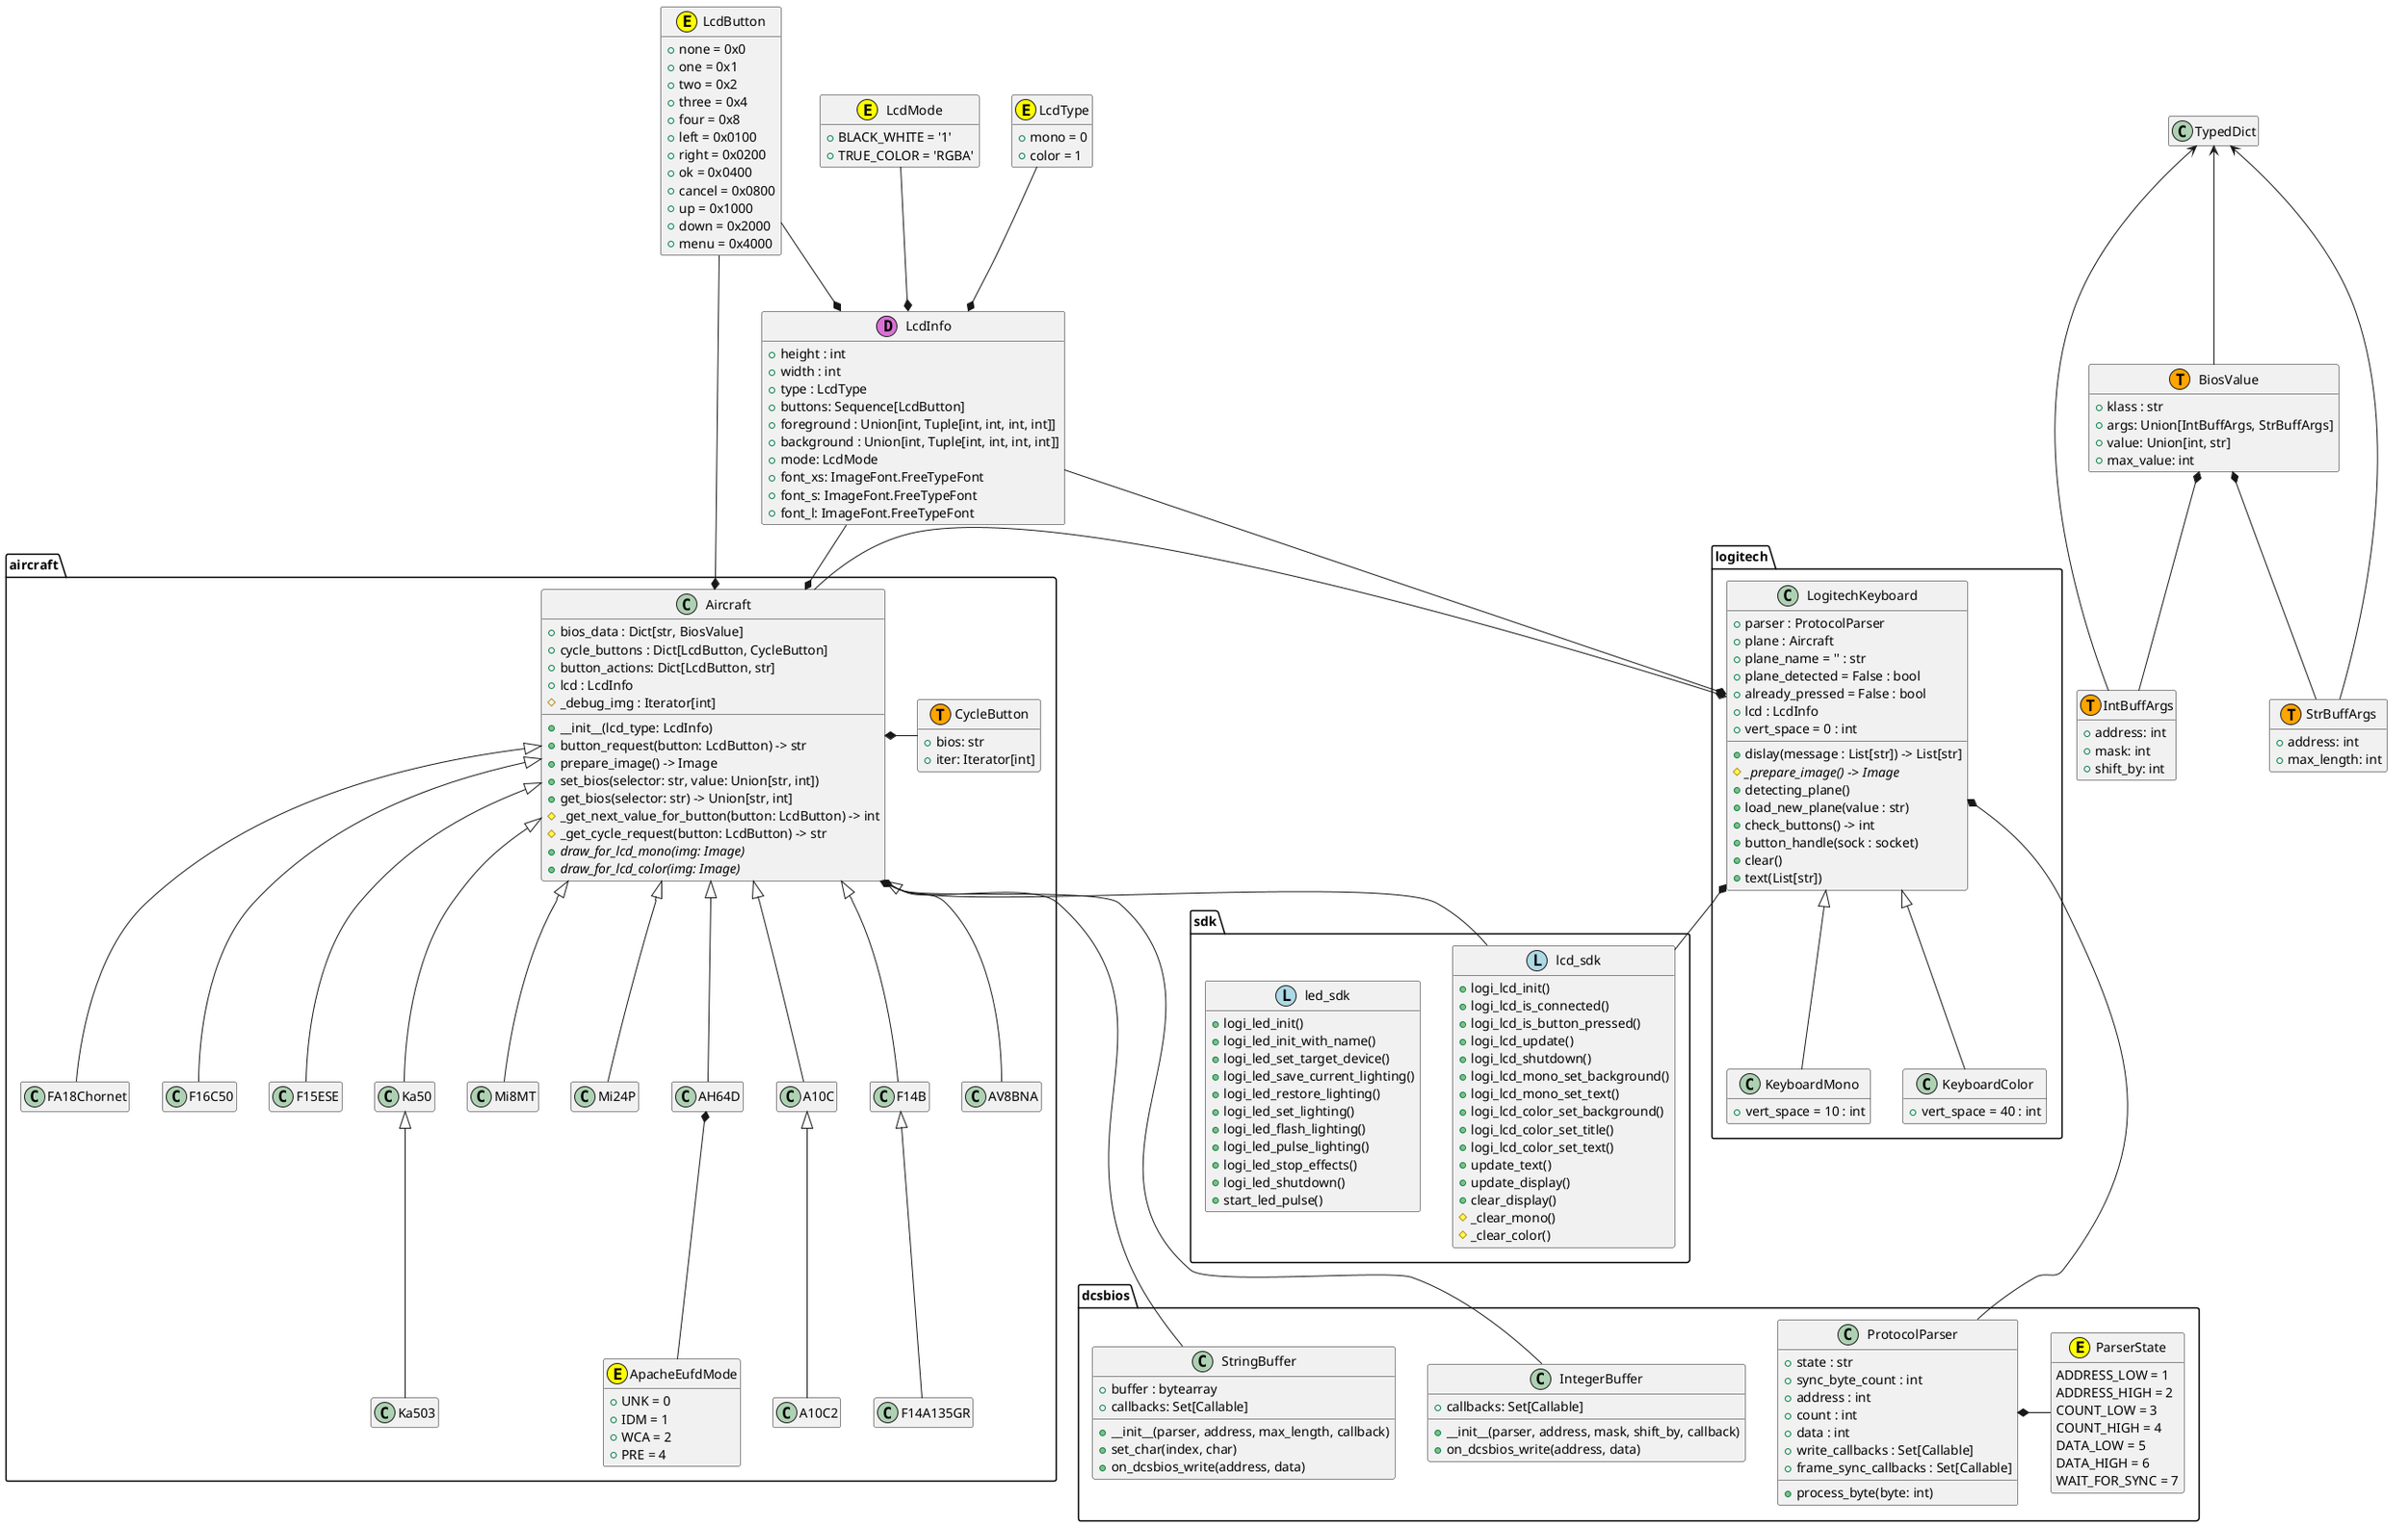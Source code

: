 @startuml
hide empty members

package dcsbios {
    class ProtocolParser {
        + state : str
        + sync_byte_count : int
        + address : int
        + count : int
        + data : int
        + write_callbacks : Set[Callable]
        + frame_sync_callbacks : Set[Callable]
        + process_byte(byte: int)
    }

    class StringBuffer {
        + buffer : bytearray
        + callbacks: Set[Callable]
        + __init__(parser, address, max_length, callback)
        + set_char(index, char)
        + on_dcsbios_write(address, data)
    }

    class IntegerBuffer {
        + callbacks: Set[Callable]
        + __init__(parser, address, mask, shift_by, callback)
        + on_dcsbios_write(address, data)
    }
    class ParserState <<(E,yellow)>> {
        ADDRESS_LOW = 1
        ADDRESS_HIGH = 2
        COUNT_LOW = 3
        COUNT_HIGH = 4
        DATA_LOW = 5
        DATA_HIGH = 6
        WAIT_FOR_SYNC = 7
    }
    ProtocolParser *- ParserState
}

package logitech {
    LogitechKeyboard <|-- KeyboardMono
    LogitechKeyboard <|-- KeyboardColor

    class LogitechKeyboard {
        + parser : ProtocolParser
        + plane : Aircraft
        + plane_name = '' : str
        + plane_detected = False : bool
        + already_pressed = False : bool
        + lcd : LcdInfo
        + vert_space = 0 : int
        + dislay(message : List[str]) -> List[str]
        # {abstract} _prepare_image() -> Image
        + detecting_plane()
        + load_new_plane(value : str)
        + check_buttons() -> int
        + button_handle(sock : socket)
        + clear()
        + text(List[str])
    }

    class KeyboardMono {
        + vert_space = 10 : int
    }

    class KeyboardColor {
        + vert_space = 40 : int
    }
}

package aircraft {
    Aircraft <|-- FA18Chornet
    Aircraft <|-- F16C50
    Aircraft <|-- F15ESE
    Aircraft <|-- Ka50
    Ka50 <|-- Ka503
    Aircraft <|-- Mi8MT
    Aircraft <|-- Mi24P
    Aircraft <|-- AH64D
    Aircraft <|-- A10C
    A10C <|-- A10C2
    Aircraft <|-- F14B
    F14B <|-- F14A135GR
    Aircraft <|-- AV8BNA
    AH64D *-- ApacheEufdMode
    Aircraft *- CycleButton

    class Aircraft {
        + bios_data : Dict[str, BiosValue]
        + cycle_buttons : Dict[LcdButton, CycleButton]
        + button_actions: Dict[LcdButton, str]
        + lcd : LcdInfo
        # _debug_img : Iterator[int]
        + __init__(lcd_type: LcdInfo)
        + button_request(button: LcdButton) -> str
        + prepare_image() -> Image
        + set_bios(selector: str, value: Union[str, int])
        + get_bios(selector: str) -> Union[str, int]
        # _get_next_value_for_button(button: LcdButton) -> int
        # _get_cycle_request(button: LcdButton) -> str
        + {abstract} draw_for_lcd_mono(img: Image)
        + {abstract} draw_for_lcd_color(img: Image)
    }

    class ApacheEufdMode <<(E,yellow)>> {
        + UNK = 0
        + IDM = 1
        + WCA = 2
        + PRE = 4
    }

    class CycleButton <<(T,orange)>> {
        + bios: str
        + iter: Iterator[int]
    }
}

class LcdInfo <<(D,orchid)>> {
    + height : int
    + width : int
    + type : LcdType
    + buttons: Sequence[LcdButton]
    + foreground : Union[int, Tuple[int, int, int, int]]
    + background : Union[int, Tuple[int, int, int, int]]
    + mode: LcdMode
    + font_xs: ImageFont.FreeTypeFont
    + font_s: ImageFont.FreeTypeFont
    + font_l: ImageFont.FreeTypeFont
}

class LcdMode <<(E,yellow)>> {
    + BLACK_WHITE = '1'
    + TRUE_COLOR = 'RGBA'
}

class LcdType <<(E,yellow)>> {
    + mono = 0
    + color = 1
}

class LcdButton <<(E,yellow)>> {
    + none = 0x0
    + one = 0x1
    + two = 0x2
    + three = 0x4
    + four = 0x8
    + left = 0x0100
    + right = 0x0200
    + ok = 0x0400
    + cancel = 0x0800
    + up = 0x1000
    + down = 0x2000
    + menu = 0x4000
}

package sdk{
    class lcd_sdk <<(L,lightblue)>> {
        + logi_lcd_init()
        + logi_lcd_is_connected()
        + logi_lcd_is_button_pressed()
        + logi_lcd_update()
        + logi_lcd_shutdown()
        + logi_lcd_mono_set_background()
        + logi_lcd_mono_set_text()
        + logi_lcd_color_set_background()
        + logi_lcd_color_set_title()
        + logi_lcd_color_set_text()
        + update_text()
        + update_display()
        + clear_display()
        # _clear_mono()
        # _clear_color()
    }
    class led_sdk <<(L,lightblue)>> {
        + logi_led_init()
        + logi_led_init_with_name()
        + logi_led_set_target_device()
        + logi_led_save_current_lighting()
        + logi_led_restore_lighting()
        + logi_led_set_lighting()
        + logi_led_flash_lighting()
        + logi_led_pulse_lighting()
        + logi_led_stop_effects()
        + logi_led_shutdown()
        + start_led_pulse()
    }
}

class IntBuffArgs <<(T,orange)>> {
    + address: int
    + mask: int
    + shift_by: int
}

class StrBuffArgs <<(T,orange)>> {
    + address: int
    + max_length: int
}

class BiosValue <<(T,orange)>> {
    + klass : str
    + args: Union[IntBuffArgs, StrBuffArgs]
    + value: Union[int, str]
    + max_value: int
}

TypedDict <- IntBuffArgs
TypedDict <- StrBuffArgs
TypedDict <-- BiosValue

BiosValue *-- IntBuffArgs
BiosValue *-- StrBuffArgs

LcdType --* LcdInfo
LcdMode --* LcdInfo
LcdButton --* LcdInfo
LcdButton -* Aircraft

LogitechKeyboard *- Aircraft
LcdInfo -* LogitechKeyboard
LogitechKeyboard *--- ProtocolParser
LogitechKeyboard *-- lcd_sdk

LcdInfo --* Aircraft
Aircraft *-- StringBuffer
Aircraft *--- IntegerBuffer
Aircraft *-- lcd_sdk
@enduml
